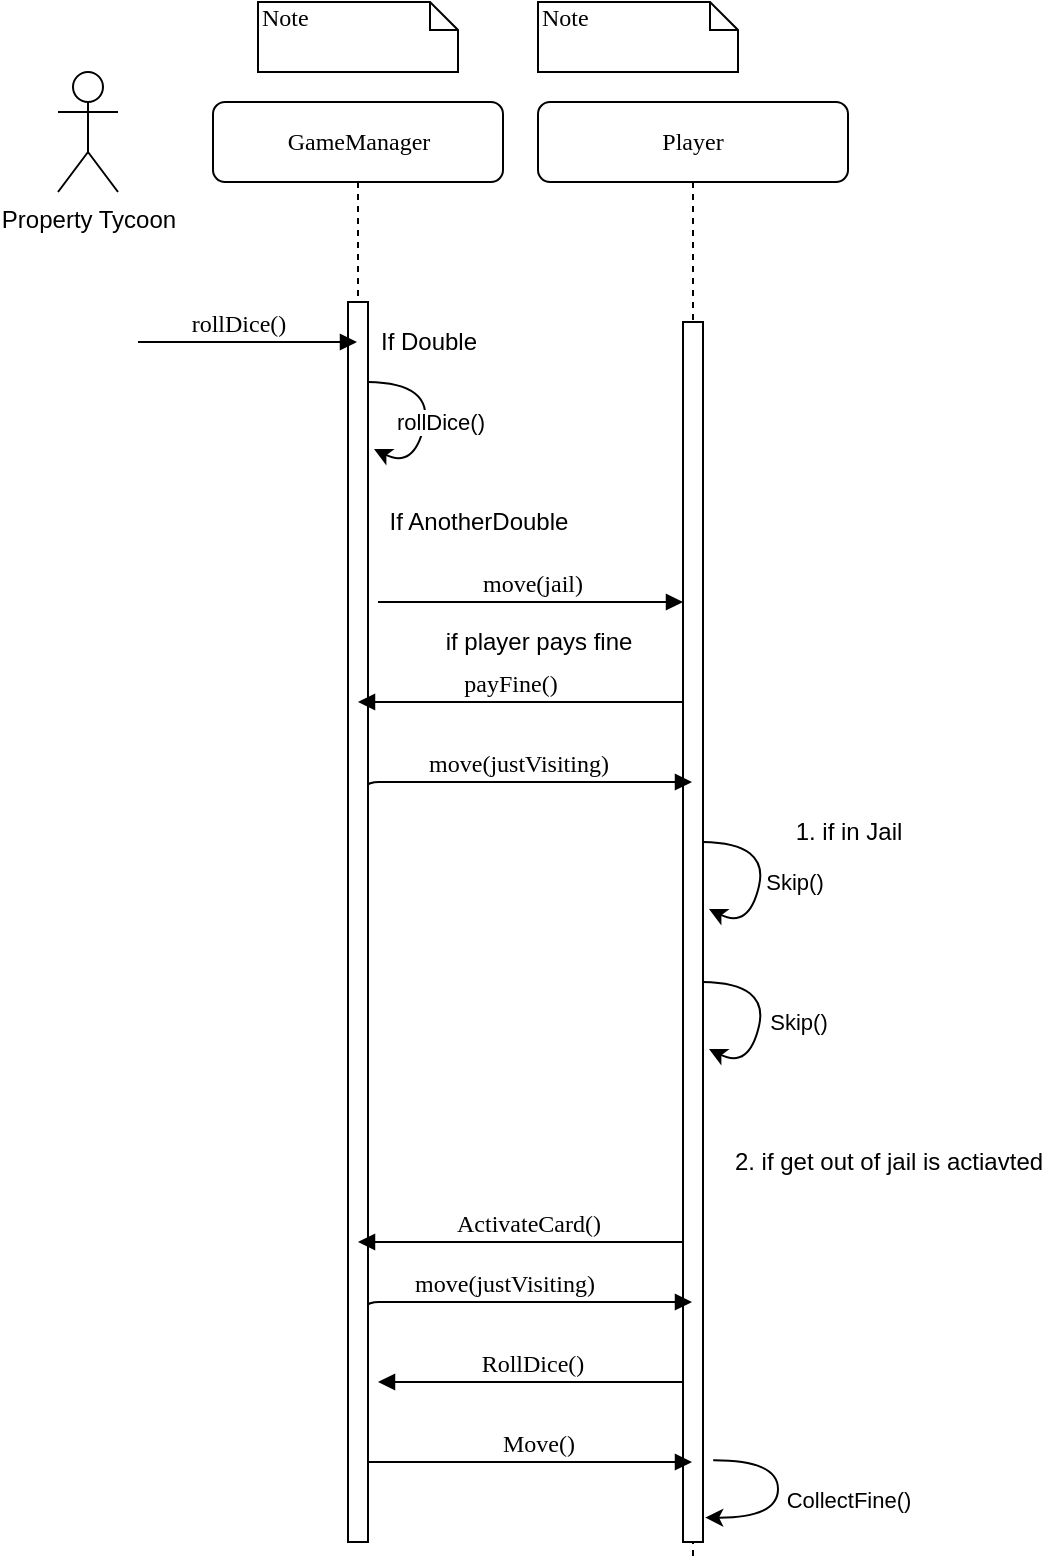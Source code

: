 <mxfile version="16.5.1" type="device"><diagram name="Page-1" id="13e1069c-82ec-6db2-03f1-153e76fe0fe0"><mxGraphModel dx="2138" dy="649" grid="1" gridSize="10" guides="1" tooltips="1" connect="1" arrows="1" fold="1" page="1" pageScale="1" pageWidth="1100" pageHeight="850" background="none" math="0" shadow="0"><root><mxCell id="0"/><mxCell id="1" parent="0"/><mxCell id="7baba1c4bc27f4b0-2" value="Player" style="shape=umlLifeline;perimeter=lifelinePerimeter;whiteSpace=wrap;html=1;container=1;collapsible=0;recursiveResize=0;outlineConnect=0;rounded=1;shadow=0;comic=0;labelBackgroundColor=none;strokeWidth=1;fontFamily=Verdana;fontSize=12;align=center;" parent="1" vertex="1"><mxGeometry x="240" y="80" width="155" height="730" as="geometry"/></mxCell><mxCell id="7baba1c4bc27f4b0-10" value="" style="html=1;points=[];perimeter=orthogonalPerimeter;rounded=0;shadow=0;comic=0;labelBackgroundColor=none;strokeWidth=1;fontFamily=Verdana;fontSize=12;align=center;" parent="7baba1c4bc27f4b0-2" vertex="1"><mxGeometry x="72.5" y="110" width="10" height="610" as="geometry"/></mxCell><mxCell id="QTCOSLWvRewPmFZlnPcb-26" value="if player pays fine" style="text;html=1;align=center;verticalAlign=middle;resizable=0;points=[];autosize=1;strokeColor=none;fillColor=none;" parent="7baba1c4bc27f4b0-2" vertex="1"><mxGeometry x="-55" y="260" width="110" height="20" as="geometry"/></mxCell><mxCell id="QTCOSLWvRewPmFZlnPcb-23" value="move(justVisiting)" style="html=1;verticalAlign=bottom;endArrow=block;labelBackgroundColor=none;fontFamily=Verdana;fontSize=12;edgeStyle=elbowEdgeStyle;elbow=vertical;" parent="7baba1c4bc27f4b0-2" edge="1" target="7baba1c4bc27f4b0-2"><mxGeometry x="0.157" relative="1" as="geometry"><mxPoint x="-89.5" y="380" as="sourcePoint"/><mxPoint x="45" y="380" as="targetPoint"/><Array as="points"><mxPoint y="340"/><mxPoint x="-44.5" y="380"/><mxPoint x="-44.5" y="340"/><mxPoint x="-74.5" y="310"/></Array><mxPoint as="offset"/></mxGeometry></mxCell><mxCell id="QTCOSLWvRewPmFZlnPcb-37" value="" style="curved=1;endArrow=classic;html=1;rounded=0;exitX=1.2;exitY=0.083;exitDx=0;exitDy=0;exitPerimeter=0;" parent="7baba1c4bc27f4b0-2" edge="1"><mxGeometry width="50" height="50" relative="1" as="geometry"><mxPoint x="82.5" y="370" as="sourcePoint"/><mxPoint x="85.5" y="403.48" as="targetPoint"/><Array as="points"><mxPoint x="115.5" y="370.48"/><mxPoint x="105.5" y="413.48"/></Array></mxGeometry></mxCell><mxCell id="QTCOSLWvRewPmFZlnPcb-38" value="Skip()" style="edgeLabel;html=1;align=center;verticalAlign=middle;resizable=0;points=[];" parent="QTCOSLWvRewPmFZlnPcb-37" vertex="1" connectable="0"><mxGeometry x="0.059" y="1" relative="1" as="geometry"><mxPoint x="16" as="offset"/></mxGeometry></mxCell><mxCell id="QTCOSLWvRewPmFZlnPcb-39" value="" style="curved=1;endArrow=classic;html=1;rounded=0;exitX=1.2;exitY=0.083;exitDx=0;exitDy=0;exitPerimeter=0;" parent="7baba1c4bc27f4b0-2" edge="1"><mxGeometry width="50" height="50" relative="1" as="geometry"><mxPoint x="82.5" y="440" as="sourcePoint"/><mxPoint x="85.5" y="473.48" as="targetPoint"/><Array as="points"><mxPoint x="115.5" y="440.48"/><mxPoint x="105.5" y="483.48"/></Array></mxGeometry></mxCell><mxCell id="QTCOSLWvRewPmFZlnPcb-40" value="Skip()" style="edgeLabel;html=1;align=center;verticalAlign=middle;resizable=0;points=[];" parent="QTCOSLWvRewPmFZlnPcb-39" vertex="1" connectable="0"><mxGeometry x="0.059" y="1" relative="1" as="geometry"><mxPoint x="18" as="offset"/></mxGeometry></mxCell><mxCell id="QTCOSLWvRewPmFZlnPcb-46" value="move(justVisiting)" style="html=1;verticalAlign=bottom;endArrow=block;labelBackgroundColor=none;fontFamily=Verdana;fontSize=12;edgeStyle=elbowEdgeStyle;elbow=vertical;" parent="7baba1c4bc27f4b0-2" edge="1" target="7baba1c4bc27f4b0-2"><mxGeometry x="0.335" relative="1" as="geometry"><mxPoint x="-89.5" y="720" as="sourcePoint"/><mxPoint x="45" y="720" as="targetPoint"/><Array as="points"><mxPoint x="60" y="600"/><mxPoint x="40" y="630"/><mxPoint x="20" y="650"/><mxPoint x="40" y="680"/><mxPoint x="-44.5" y="720"/><mxPoint x="-44.5" y="680"/><mxPoint x="-74.5" y="650"/></Array><mxPoint x="1" as="offset"/></mxGeometry></mxCell><mxCell id="RnKzo4TKmGg_547UPUnB-1" value="RollDice()" style="html=1;verticalAlign=bottom;endArrow=block;labelBackgroundColor=none;fontFamily=Verdana;fontSize=12;edgeStyle=elbowEdgeStyle;elbow=vertical;" edge="1" parent="7baba1c4bc27f4b0-2"><mxGeometry x="0.012" relative="1" as="geometry"><mxPoint x="72.5" y="640" as="sourcePoint"/><mxPoint x="-80" y="640" as="targetPoint"/><Array as="points"><mxPoint x="30" y="640"/><mxPoint y="650"/><mxPoint x="10" y="640"/><mxPoint x="102.75" y="620"/><mxPoint x="102.75" y="580"/><mxPoint x="72.75" y="550"/></Array><mxPoint x="1" as="offset"/></mxGeometry></mxCell><mxCell id="RnKzo4TKmGg_547UPUnB-4" value="" style="curved=1;endArrow=classic;html=1;rounded=0;exitX=1.51;exitY=0.933;exitDx=0;exitDy=0;exitPerimeter=0;entryX=1.11;entryY=0.98;entryDx=0;entryDy=0;entryPerimeter=0;" edge="1" parent="7baba1c4bc27f4b0-2" source="7baba1c4bc27f4b0-10" target="7baba1c4bc27f4b0-10"><mxGeometry width="50" height="50" relative="1" as="geometry"><mxPoint x="92.5" y="450" as="sourcePoint"/><mxPoint x="95.5" y="483.48" as="targetPoint"/><Array as="points"><mxPoint x="120" y="679"/><mxPoint x="120" y="708"/></Array></mxGeometry></mxCell><mxCell id="RnKzo4TKmGg_547UPUnB-5" value="CollectFine()" style="edgeLabel;html=1;align=center;verticalAlign=middle;resizable=0;points=[];" vertex="1" connectable="0" parent="RnKzo4TKmGg_547UPUnB-4"><mxGeometry x="0.059" y="1" relative="1" as="geometry"><mxPoint x="34" as="offset"/></mxGeometry></mxCell><mxCell id="7baba1c4bc27f4b0-8" value="GameManager" style="shape=umlLifeline;perimeter=lifelinePerimeter;whiteSpace=wrap;html=1;container=1;collapsible=0;recursiveResize=0;outlineConnect=0;rounded=1;shadow=0;comic=0;labelBackgroundColor=none;strokeWidth=1;fontFamily=Verdana;fontSize=12;align=center;" parent="1" vertex="1"><mxGeometry x="77.5" y="80" width="145" height="720" as="geometry"/></mxCell><mxCell id="7baba1c4bc27f4b0-9" value="" style="html=1;points=[];perimeter=orthogonalPerimeter;rounded=0;shadow=0;comic=0;labelBackgroundColor=none;strokeWidth=1;fontFamily=Verdana;fontSize=12;align=center;" parent="7baba1c4bc27f4b0-8" vertex="1"><mxGeometry x="67.5" y="100" width="10" height="620" as="geometry"/></mxCell><mxCell id="QTCOSLWvRewPmFZlnPcb-19" value="If AnotherDouble" style="text;html=1;align=center;verticalAlign=middle;resizable=0;points=[];autosize=1;strokeColor=none;fillColor=none;" parent="7baba1c4bc27f4b0-8" vertex="1"><mxGeometry x="77.5" y="200" width="110" height="20" as="geometry"/></mxCell><mxCell id="QTCOSLWvRewPmFZlnPcb-6" value="If Double" style="text;html=1;align=center;verticalAlign=middle;resizable=0;points=[];autosize=1;strokeColor=none;fillColor=none;" parent="7baba1c4bc27f4b0-8" vertex="1"><mxGeometry x="77.5" y="110" width="60" height="20" as="geometry"/></mxCell><mxCell id="QTCOSLWvRewPmFZlnPcb-21" value="" style="curved=1;endArrow=classic;html=1;rounded=0;exitX=1.2;exitY=0.083;exitDx=0;exitDy=0;exitPerimeter=0;" parent="7baba1c4bc27f4b0-8" edge="1"><mxGeometry width="50" height="50" relative="1" as="geometry"><mxPoint x="77.5" y="140" as="sourcePoint"/><mxPoint x="80.5" y="173.48" as="targetPoint"/><Array as="points"><mxPoint x="110.5" y="140.48"/><mxPoint x="100.5" y="183.48"/></Array></mxGeometry></mxCell><mxCell id="QTCOSLWvRewPmFZlnPcb-22" value="rollDice()" style="edgeLabel;html=1;align=center;verticalAlign=middle;resizable=0;points=[];" parent="QTCOSLWvRewPmFZlnPcb-21" vertex="1" connectable="0"><mxGeometry x="0.059" y="1" relative="1" as="geometry"><mxPoint x="6" as="offset"/></mxGeometry></mxCell><mxCell id="7baba1c4bc27f4b0-11" value="rollDice()" style="html=1;verticalAlign=bottom;endArrow=block;labelBackgroundColor=none;fontFamily=Verdana;fontSize=12;edgeStyle=elbowEdgeStyle;elbow=vertical;" parent="1" target="7baba1c4bc27f4b0-8" edge="1"><mxGeometry x="-0.087" relative="1" as="geometry"><mxPoint x="40" y="200" as="sourcePoint"/><mxPoint x="100" y="200" as="targetPoint"/><Array as="points"><mxPoint x="130" y="200"/><mxPoint x="-10" y="190"/></Array><mxPoint as="offset"/></mxGeometry></mxCell><mxCell id="7baba1c4bc27f4b0-40" value="Note" style="shape=note;whiteSpace=wrap;html=1;size=14;verticalAlign=top;align=left;spacingTop=-6;rounded=0;shadow=0;comic=0;labelBackgroundColor=none;strokeWidth=1;fontFamily=Verdana;fontSize=12" parent="1" vertex="1"><mxGeometry x="100" y="30" width="100" height="35" as="geometry"/></mxCell><mxCell id="7baba1c4bc27f4b0-41" value="Note" style="shape=note;whiteSpace=wrap;html=1;size=14;verticalAlign=top;align=left;spacingTop=-6;rounded=0;shadow=0;comic=0;labelBackgroundColor=none;strokeWidth=1;fontFamily=Verdana;fontSize=12" parent="1" vertex="1"><mxGeometry x="240" y="30" width="100" height="35" as="geometry"/></mxCell><mxCell id="QTCOSLWvRewPmFZlnPcb-2" value="Property Tycoon" style="shape=umlActor;verticalLabelPosition=bottom;verticalAlign=top;html=1;outlineConnect=0;" parent="1" vertex="1"><mxGeometry y="65" width="30" height="60" as="geometry"/></mxCell><mxCell id="QTCOSLWvRewPmFZlnPcb-27" value="payFine()" style="html=1;verticalAlign=bottom;endArrow=block;labelBackgroundColor=none;fontFamily=Verdana;fontSize=12;edgeStyle=elbowEdgeStyle;elbow=vertical;" parent="1" target="7baba1c4bc27f4b0-8" edge="1" source="7baba1c4bc27f4b0-10"><mxGeometry x="0.063" relative="1" as="geometry"><mxPoint x="290" y="380" as="sourcePoint"/><mxPoint x="432.25" y="360" as="targetPoint"/><Array as="points"><mxPoint x="270" y="380"/><mxPoint x="240" y="390"/><mxPoint x="250" y="380"/><mxPoint x="342.75" y="360"/><mxPoint x="342.75" y="320"/><mxPoint x="312.75" y="290"/></Array><mxPoint as="offset"/></mxGeometry></mxCell><mxCell id="QTCOSLWvRewPmFZlnPcb-30" value="move(jail)" style="html=1;verticalAlign=bottom;endArrow=block;labelBackgroundColor=none;fontFamily=Verdana;fontSize=12;edgeStyle=elbowEdgeStyle;elbow=vertical;" parent="1" edge="1" target="7baba1c4bc27f4b0-10"><mxGeometry relative="1" as="geometry"><mxPoint x="160" y="330" as="sourcePoint"/><mxPoint x="294.5" y="330" as="targetPoint"/><Array as="points"><mxPoint x="205" y="330"/><mxPoint x="205" y="290"/><mxPoint x="175" y="260"/></Array></mxGeometry></mxCell><mxCell id="QTCOSLWvRewPmFZlnPcb-41" value="ActivateCard()" style="html=1;verticalAlign=bottom;endArrow=block;labelBackgroundColor=none;fontFamily=Verdana;fontSize=12;edgeStyle=elbowEdgeStyle;elbow=vertical;" parent="1" target="7baba1c4bc27f4b0-8" edge="1" source="7baba1c4bc27f4b0-10"><mxGeometry x="-0.04" relative="1" as="geometry"><mxPoint x="290" y="770" as="sourcePoint"/><Array as="points"><mxPoint x="300" y="650"/><mxPoint x="260" y="680"/><mxPoint x="270" y="730"/><mxPoint x="250" y="740"/><mxPoint x="280" y="770"/><mxPoint x="280" y="770"/><mxPoint x="285" y="750"/><mxPoint x="465" y="740"/><mxPoint x="545" y="740"/><mxPoint x="555" y="750"/><mxPoint x="605" y="780"/><mxPoint x="585" y="770"/><mxPoint x="545" y="750"/><mxPoint x="555" y="740"/><mxPoint x="575" y="740"/></Array><mxPoint x="420" y="770" as="targetPoint"/><mxPoint as="offset"/></mxGeometry></mxCell><mxCell id="QTCOSLWvRewPmFZlnPcb-42" value="2. if get out of jail is actiavted" style="text;html=1;align=center;verticalAlign=middle;resizable=0;points=[];autosize=1;strokeColor=none;fillColor=none;" parent="1" vertex="1"><mxGeometry x="330" y="600" width="170" height="20" as="geometry"/></mxCell><mxCell id="QTCOSLWvRewPmFZlnPcb-31" value="1. if in Jail" style="text;html=1;align=center;verticalAlign=middle;resizable=0;points=[];autosize=1;strokeColor=none;fillColor=none;" parent="1" vertex="1"><mxGeometry x="360" y="435" width="70" height="20" as="geometry"/></mxCell><mxCell id="RnKzo4TKmGg_547UPUnB-3" value="Move()" style="html=1;verticalAlign=bottom;endArrow=block;labelBackgroundColor=none;fontFamily=Verdana;fontSize=12;edgeStyle=elbowEdgeStyle;elbow=vertical;" edge="1" parent="1" source="7baba1c4bc27f4b0-9" target="7baba1c4bc27f4b0-2"><mxGeometry x="0.049" relative="1" as="geometry"><mxPoint x="230" y="780" as="sourcePoint"/><mxPoint x="98.25" y="620" as="targetPoint"/><Array as="points"><mxPoint x="220" y="760"/><mxPoint x="210" y="780"/><mxPoint x="81.25" y="620"/><mxPoint x="61.25" y="650"/><mxPoint x="41.25" y="670"/><mxPoint x="61.25" y="700"/><mxPoint x="-23.25" y="740"/><mxPoint x="-23.25" y="700"/><mxPoint x="-53.25" y="670"/></Array><mxPoint as="offset"/></mxGeometry></mxCell></root></mxGraphModel></diagram></mxfile>
